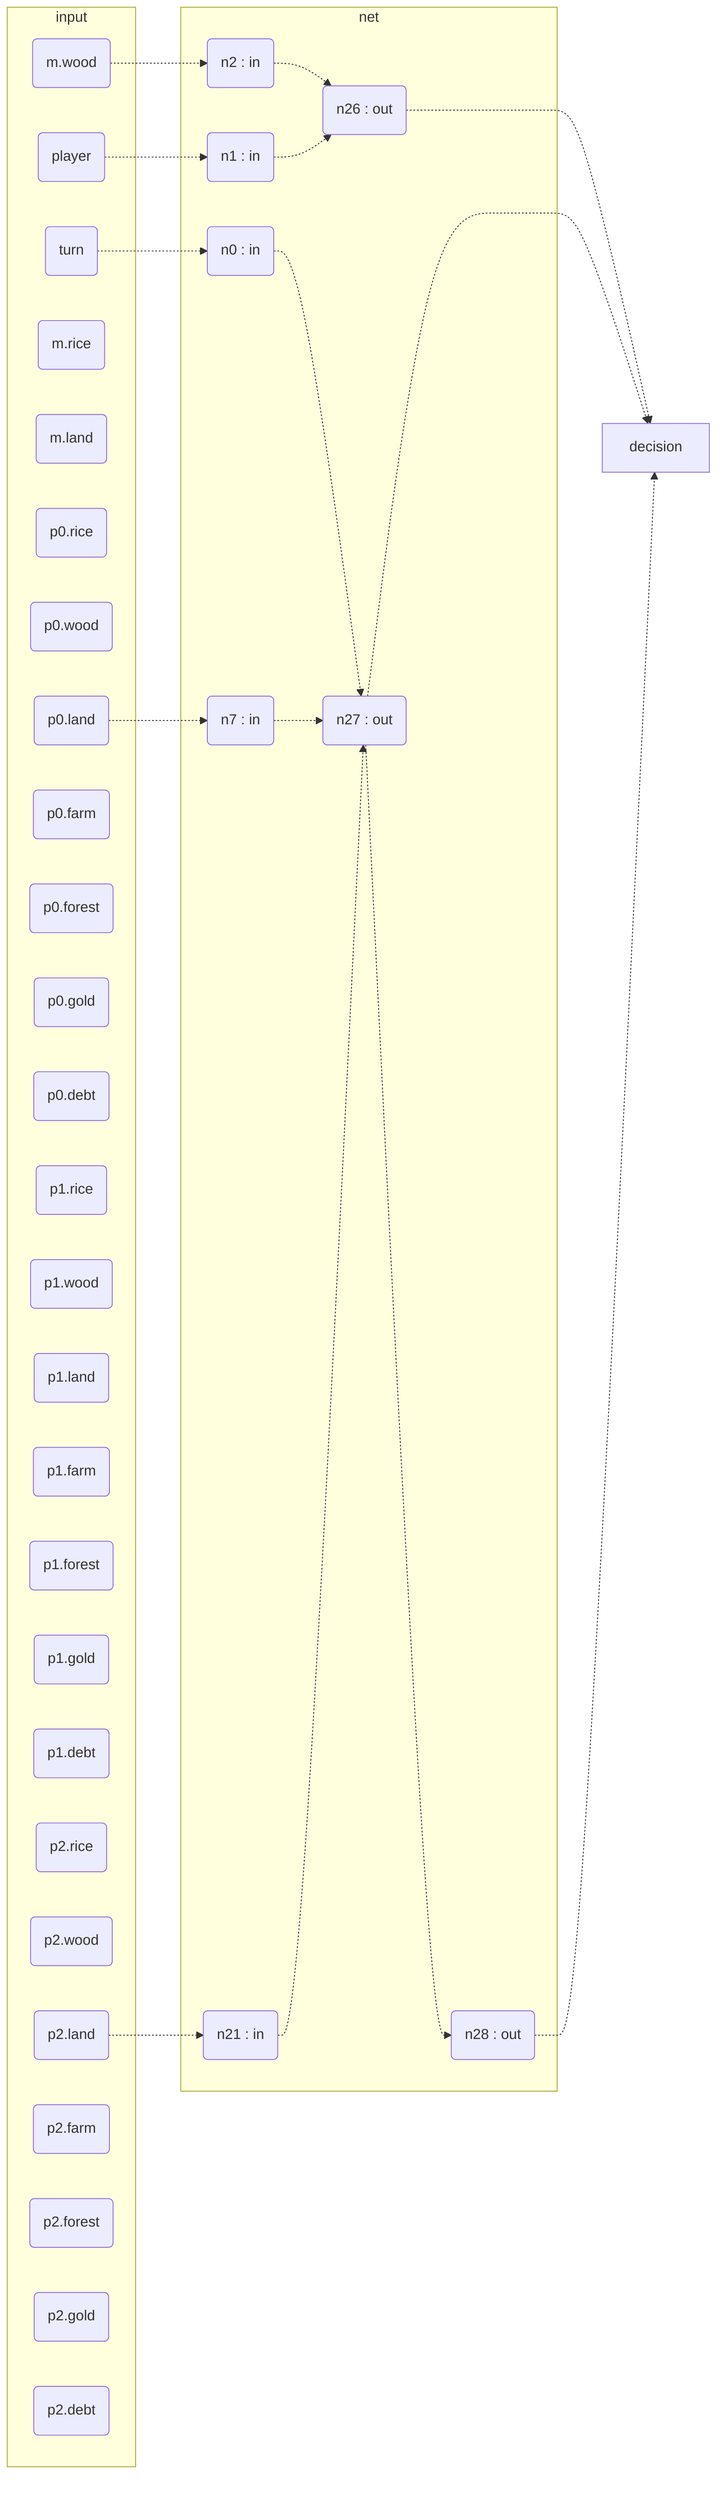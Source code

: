 flowchart LR
subgraph input
i0(turn)
i1(player)
i2(m.wood)
i3(m.rice)
i4(m.land)
i5(p0.rice)
i6(p0.wood)
i7(p0.land)
i8(p0.farm)
i9(p0.forest)
i10(p0.gold)
i11(p0.debt)
i12(p1.rice)
i13(p1.wood)
i14(p1.land)
i15(p1.farm)
i16(p1.forest)
i17(p1.gold)
i18(p1.debt)
i19(p2.rice)
i20(p2.wood)
i21(p2.land)
i22(p2.farm)
i23(p2.forest)
i24(p2.gold)
i25(p2.debt)
end
subgraph net
i0 -.-> n0 
n0(n0 : in)
i1 -.-> n1 
n1(n1 : in)
i2 -.-> n2 
n2(n2 : in)
i7 -.-> n7 
n7(n7 : in)
i21 -.-> n21 
n21(n21 : in)
n2 -.-> n26 
n1 -.-> n26 
n26(n26 : out)
n0 -.-> n27 
n7 -.-> n27 
n21 -.-> n27 
n27(n27 : out)
n27 -.-> n28 
n28(n28 : out)
end
n26 -.-> decision
n27 -.-> decision
n28 -.-> decision